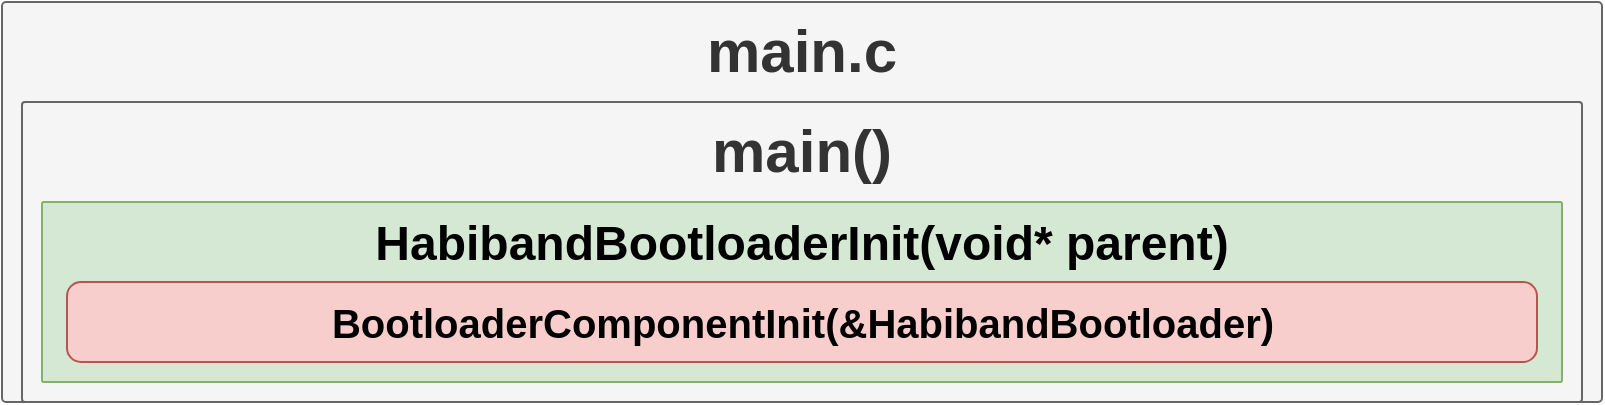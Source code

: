 <mxfile version="13.9.9" type="device" pages="3"><diagram id="BFEbINhPyhzCJNSYGSCu" name="Initialization"><mxGraphModel dx="4785" dy="948" grid="1" gridSize="10" guides="1" tooltips="1" connect="1" arrows="1" fold="1" page="1" pageScale="1" pageWidth="1169" pageHeight="827" math="0" shadow="0"><root><mxCell id="pI5GYyRt-0rsqnEnmyeA-0"/><mxCell id="pI5GYyRt-0rsqnEnmyeA-1" parent="pI5GYyRt-0rsqnEnmyeA-0"/><mxCell id="4SM26dbzt7QVcrCnB3hT-1" value="main.c" style="rounded=1;whiteSpace=wrap;arcSize=1;verticalAlign=top;fontSize=30;fontStyle=1;fillColor=#f5f5f5;strokeColor=#666666;fontColor=#333333;" parent="pI5GYyRt-0rsqnEnmyeA-1" vertex="1"><mxGeometry x="-3500" width="800" height="200" as="geometry"/></mxCell><mxCell id="4SM26dbzt7QVcrCnB3hT-6" value="main()" style="rounded=1;whiteSpace=wrap;arcSize=1;verticalAlign=top;fontSize=30;fontStyle=1;fillColor=#f5f5f5;strokeColor=#666666;fontColor=#333333;" parent="pI5GYyRt-0rsqnEnmyeA-1" vertex="1"><mxGeometry x="-3490" y="50" width="780" height="150" as="geometry"/></mxCell><mxCell id="4SM26dbzt7QVcrCnB3hT-2" value="HabibandBootloaderInit(void* parent)" style="rounded=1;whiteSpace=wrap;arcSize=1;verticalAlign=top;fontSize=24;fontStyle=1;fillColor=#d5e8d4;strokeColor=#82b366;" parent="pI5GYyRt-0rsqnEnmyeA-1" vertex="1"><mxGeometry x="-3480" y="100" width="760" height="90" as="geometry"/></mxCell><mxCell id="4SM26dbzt7QVcrCnB3hT-3" value="BootloaderComponentInit(&amp;HabibandBootloader)" style="rounded=1;whiteSpace=wrap;absoluteArcSize=1;arcSize=14;strokeWidth=1;fontSize=20;fillColor=#f8cecc;strokeColor=#b85450;verticalAlign=middle;fontStyle=1;" parent="pI5GYyRt-0rsqnEnmyeA-1" vertex="1"><mxGeometry x="-3467.5" y="140" width="735" height="40" as="geometry"/></mxCell></root></mxGraphModel></diagram><diagram id="vYHgO2seJ-K-NGCn3DyM" name="TimeSynchronization"><mxGraphModel dx="2074" dy="672" grid="1" gridSize="10" guides="1" tooltips="1" connect="1" arrows="1" fold="1" page="1" pageScale="1" pageWidth="1169" pageHeight="827" math="0" shadow="0"><root><mxCell id="-DscDM8X-l1VCGsqnX79-0"/><mxCell id="-DscDM8X-l1VCGsqnX79-1" parent="-DscDM8X-l1VCGsqnX79-0"/><mxCell id="1oVVIdUCZ24pCWFvY84S-0" value="stm32wbxx_it.c" style="rounded=1;whiteSpace=wrap;arcSize=1;verticalAlign=top;fontSize=30;fontStyle=1;fillColor=#f5f5f5;strokeColor=#666666;fontColor=#333333;" parent="-DscDM8X-l1VCGsqnX79-1" vertex="1"><mxGeometry x="-1160" y="10" width="830" height="400" as="geometry"/></mxCell><mxCell id="1oVVIdUCZ24pCWFvY84S-1" value="SysTick_Handler(void)" style="rounded=1;whiteSpace=wrap;arcSize=1;verticalAlign=top;fontSize=30;fontStyle=1;fillColor=#f5f5f5;strokeColor=#666666;fontColor=#333333;" parent="-DscDM8X-l1VCGsqnX79-1" vertex="1"><mxGeometry x="-1150" y="60" width="810" height="350" as="geometry"/></mxCell><mxCell id="xXrDOz1Qyu1XIytEbTMv-1" value="ComponentsTimeSynchronization()" style="rounded=1;whiteSpace=wrap;arcSize=1;verticalAlign=top;fontSize=30;fontStyle=1;fillColor=#f5f5f5;strokeColor=#666666;fontColor=#333333;" parent="-DscDM8X-l1VCGsqnX79-1" vertex="1"><mxGeometry x="-1140" y="110" width="790" height="300" as="geometry"/></mxCell><mxCell id="xXrDOz1Qyu1XIytEbTMv-2" value="HabibandBootloaderTimeSynchronization()" style="rounded=1;whiteSpace=wrap;arcSize=1;verticalAlign=top;fontSize=24;fontStyle=1;fillColor=#d5e8d4;strokeColor=#82b366;" parent="-DscDM8X-l1VCGsqnX79-1" vertex="1"><mxGeometry x="-1125" y="160" width="760" height="240" as="geometry"/></mxCell><mxCell id="xXrDOz1Qyu1XIytEbTMv-3" value="BootloaderTimeSynchronization()" style="rounded=1;whiteSpace=wrap;absoluteArcSize=1;arcSize=14;strokeWidth=1;fontSize=20;fillColor=#f8cecc;strokeColor=#b85450;verticalAlign=middle;fontStyle=1;" parent="-DscDM8X-l1VCGsqnX79-1" vertex="1"><mxGeometry x="-1112.5" y="200" width="735" height="40" as="geometry"/></mxCell><mxCell id="EFjkmjYdOIDbDIPR73VY-0" value="update HabibandBootloader.NotificationsUpdateTime" style="rounded=1;whiteSpace=wrap;absoluteArcSize=1;arcSize=14;strokeWidth=1;fontSize=20;fillColor=#f8cecc;strokeColor=#b85450;verticalAlign=middle;fontStyle=1;" vertex="1" parent="-DscDM8X-l1VCGsqnX79-1"><mxGeometry x="-1112.5" y="250" width="735" height="40" as="geometry"/></mxCell><mxCell id="EFjkmjYdOIDbDIPR73VY-1" value="update HabibandBootloader.HandlerUpdateTime" style="rounded=1;whiteSpace=wrap;absoluteArcSize=1;arcSize=14;strokeWidth=1;fontSize=20;fillColor=#f8cecc;strokeColor=#b85450;verticalAlign=middle;fontStyle=1;" vertex="1" parent="-DscDM8X-l1VCGsqnX79-1"><mxGeometry x="-1112.5" y="300" width="735" height="40" as="geometry"/></mxCell><mxCell id="EFjkmjYdOIDbDIPR73VY-2" value="update HabibandBootloader.OperationDelay" style="rounded=1;whiteSpace=wrap;absoluteArcSize=1;arcSize=14;strokeWidth=1;fontSize=20;fillColor=#f8cecc;strokeColor=#b85450;verticalAlign=middle;fontStyle=1;" vertex="1" parent="-DscDM8X-l1VCGsqnX79-1"><mxGeometry x="-1112.5" y="350" width="735" height="40" as="geometry"/></mxCell></root></mxGraphModel></diagram><diagram id="N70ODrt7mdhacHgxSZB0" name="Handler"><mxGraphModel dx="2074" dy="672" grid="1" gridSize="10" guides="1" tooltips="1" connect="1" arrows="1" fold="1" page="1" pageScale="1" pageWidth="1169" pageHeight="827" math="0" shadow="0"><root><mxCell id="Uj33kiXVQZHujVarAq8T-0"/><mxCell id="Uj33kiXVQZHujVarAq8T-1" parent="Uj33kiXVQZHujVarAq8T-0"/><mxCell id="-348SlCxGaO6i5fBaizo-2" value="main.c" style="rounded=1;whiteSpace=wrap;arcSize=1;verticalAlign=top;fontSize=30;fontStyle=1;fillColor=#f5f5f5;strokeColor=#666666;fontColor=#333333;" parent="Uj33kiXVQZHujVarAq8T-1" vertex="1"><mxGeometry x="-1160" y="10" width="830" height="350" as="geometry"/></mxCell><mxCell id="-348SlCxGaO6i5fBaizo-3" value="main()" style="rounded=1;whiteSpace=wrap;arcSize=1;verticalAlign=top;fontSize=30;fontStyle=1;fillColor=#f5f5f5;strokeColor=#666666;fontColor=#333333;" parent="Uj33kiXVQZHujVarAq8T-1" vertex="1"><mxGeometry x="-1150" y="60" width="810" height="300" as="geometry"/></mxCell><mxCell id="RnuLYoE4PqG51lyOUGJF-0" value="ComponentsHandler()" style="rounded=1;whiteSpace=wrap;arcSize=1;verticalAlign=top;fontSize=30;fontStyle=1;fillColor=#f5f5f5;strokeColor=#666666;fontColor=#333333;" parent="Uj33kiXVQZHujVarAq8T-1" vertex="1"><mxGeometry x="-1140" y="110" width="790" height="250" as="geometry"/></mxCell><mxCell id="RnuLYoE4PqG51lyOUGJF-1" value="HabibandBootloaderHandler()" style="rounded=1;whiteSpace=wrap;arcSize=1;verticalAlign=top;fontSize=24;fontStyle=1;fillColor=#d5e8d4;strokeColor=#82b366;" parent="Uj33kiXVQZHujVarAq8T-1" vertex="1"><mxGeometry x="-1125" y="160" width="760" height="190" as="geometry"/></mxCell><mxCell id="RnuLYoE4PqG51lyOUGJF-2" value="BootloaderHandler()" style="rounded=1;whiteSpace=wrap;absoluteArcSize=1;arcSize=14;strokeWidth=1;fontSize=20;fillColor=#f8cecc;strokeColor=#b85450;verticalAlign=middle;fontStyle=1;" parent="Uj33kiXVQZHujVarAq8T-1" vertex="1"><mxGeometry x="-1112.5" y="200" width="735" height="40" as="geometry"/></mxCell><mxCell id="0QmlaxVvCF75rBVSZ2Y6-0" value="HabibandBootloaderOperationHandler()" style="rounded=1;whiteSpace=wrap;absoluteArcSize=1;arcSize=14;strokeWidth=1;fontSize=20;fillColor=#f8cecc;strokeColor=#b85450;verticalAlign=middle;fontStyle=1;" vertex="1" parent="Uj33kiXVQZHujVarAq8T-1"><mxGeometry x="-1112.5" y="250" width="735" height="40" as="geometry"/></mxCell><mxCell id="0QmlaxVvCF75rBVSZ2Y6-1" value="HabibandBootloaderResponseHandler()" style="rounded=1;whiteSpace=wrap;absoluteArcSize=1;arcSize=14;strokeWidth=1;fontSize=20;fillColor=#f8cecc;strokeColor=#b85450;verticalAlign=middle;fontStyle=1;" vertex="1" parent="Uj33kiXVQZHujVarAq8T-1"><mxGeometry x="-1112.5" y="300" width="735" height="40" as="geometry"/></mxCell></root></mxGraphModel></diagram></mxfile>